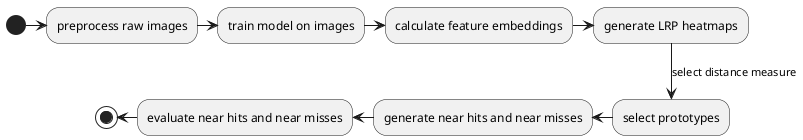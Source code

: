 @startuml
'https://plantuml.com/deployment-diagram

(*) -right-> preprocess raw images
-right-> train model on images
-right-> calculate feature embeddings
-right-> generate LRP heatmaps
--> [select distance measure] select prototypes
-left-> generate near hits and near misses
-left-> evaluate near hits and near misses
-left-> (*)


@enduml
